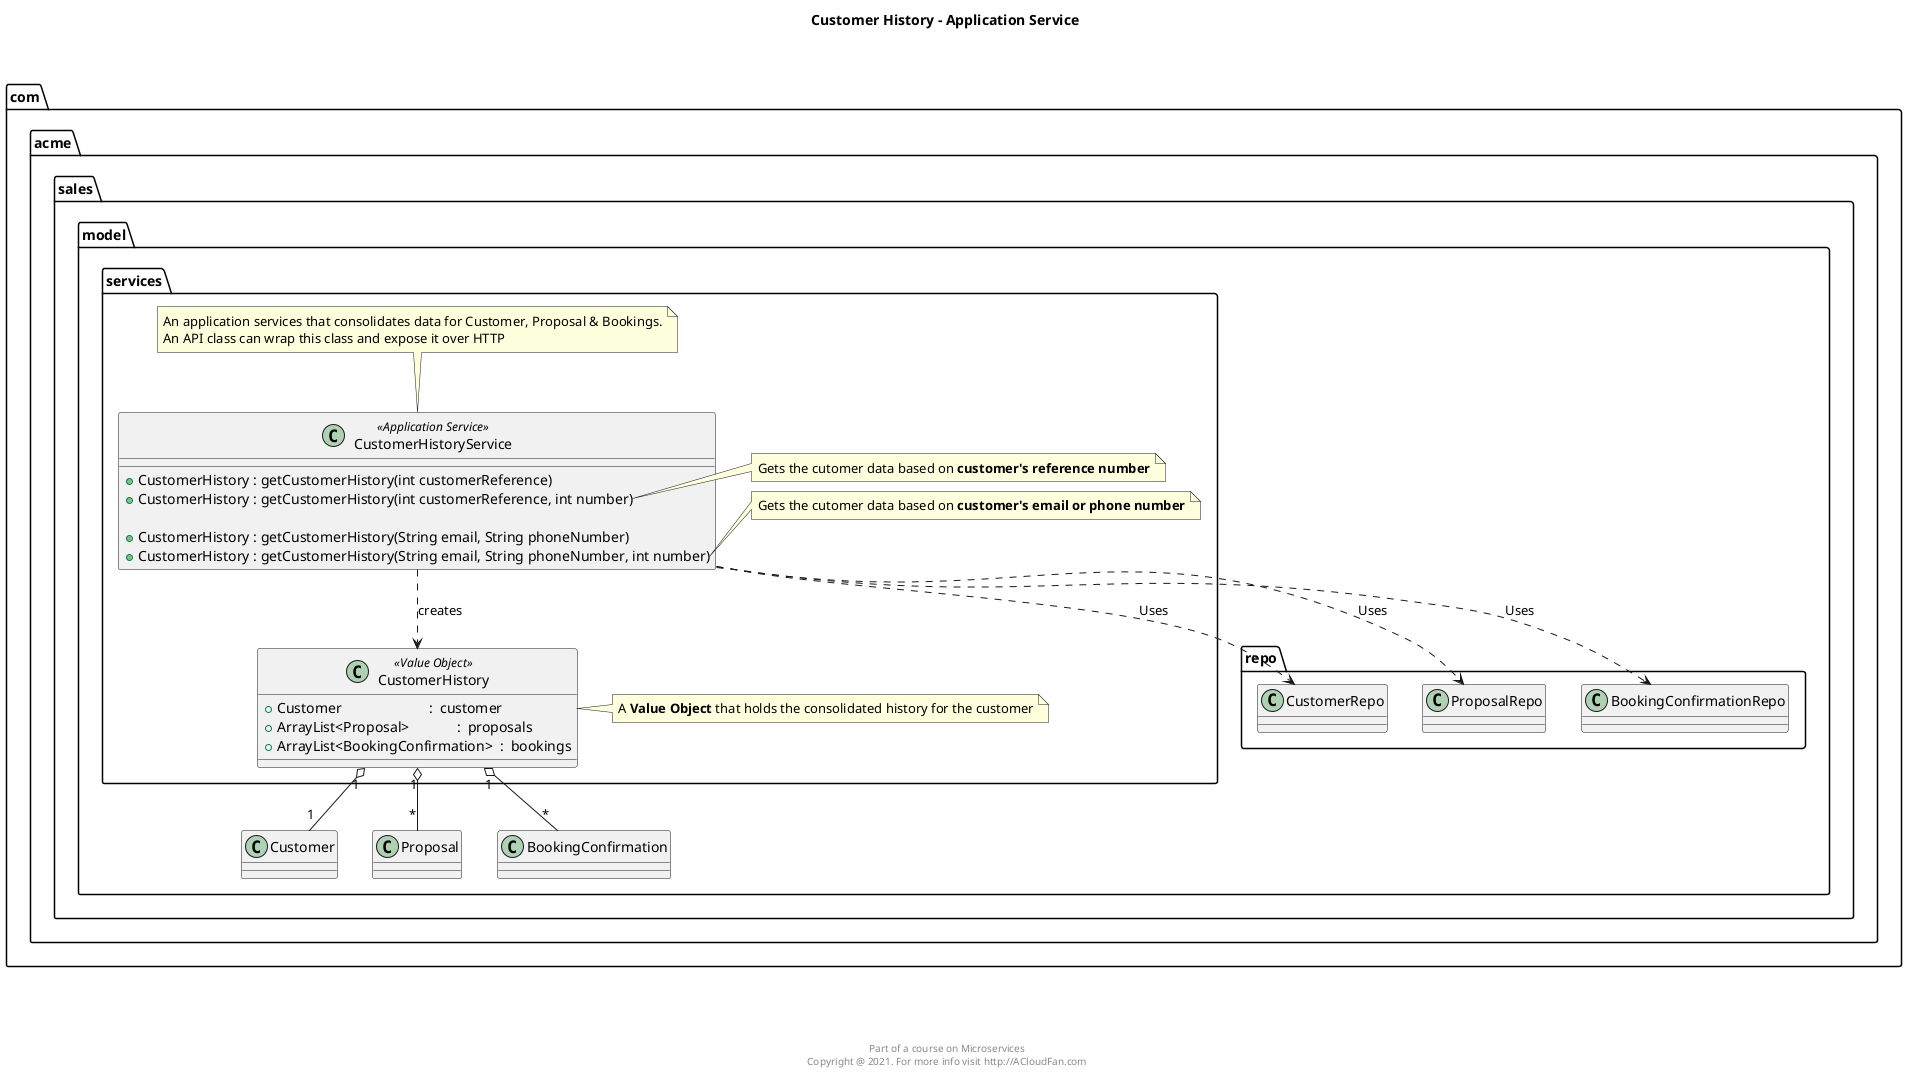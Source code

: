 @startuml

package com.acme.sales.model.services {
    class  CustomerHistoryService <<Application Service>> {
        + CustomerHistory : getCustomerHistory(int customerReference)
        + CustomerHistory : getCustomerHistory(int customerReference, int number)

        + CustomerHistory : getCustomerHistory(String email, String phoneNumber)
        + CustomerHistory : getCustomerHistory(String email, String phoneNumber, int number)
    }
    note top of CustomerHistoryService : An application services that consolidates data for Customer, Proposal & Bookings.\nAn API class can wrap this class and expose it over HTTP
    note right of CustomerHistoryService::"CustomerHistory : getCustomerHistory(int customerReference, int number)"
        Gets the cutomer data based on <b>customer's reference number</b>
    end note
    note right of CustomerHistoryService::"CustomerHistory : getCustomerHistory(String email, String phoneNumber, int number)"
        Gets the cutomer data based on <b>customer's email or phone number</b>
    end note

    class CustomerHistory <<Value Object>> {
        + Customer                        :  customer
        + ArrayList<Proposal>             :  proposals
        + ArrayList<BookingConfirmation>  :  bookings
    }
    note right of CustomerHistory : A <b>Value Object</b> that holds the consolidated history for the customer
}
CustomerHistoryService ..> CustomerHistory : creates

'Uses the repositories for fetching the entities
package com.acme.sales.model.repo {
    class CustomerRepo {}
    class ProposalRepo {}
    class BookingConfirmationRepo {}
}
CustomerHistoryService ..> CustomerRepo : Uses
CustomerHistoryService ..> ProposalRepo : Uses
CustomerHistoryService ..> BookingConfirmationRepo : Uses

'These are the core elements of the model
package com.acme.sales.model {
    class Customer {}
    class Proposal {}
    class BookingConfirmation {}
}

CustomerHistory "1" o-- "1" Customer
CustomerHistory "1" o-- "*" Proposal
CustomerHistory "1" o-- "*" BookingConfirmation

'!include ../customer.class.puml
'!include ../proposal.puml
'!include ../booking/bookingconfirmation.class.puml

Title Customer History - Application Service \n\n
footer \n\n\n\n\n Part of a course on Microservices \n Copyright @ 2021. For more info visit http://ACloudFan.com \n
@enduml


